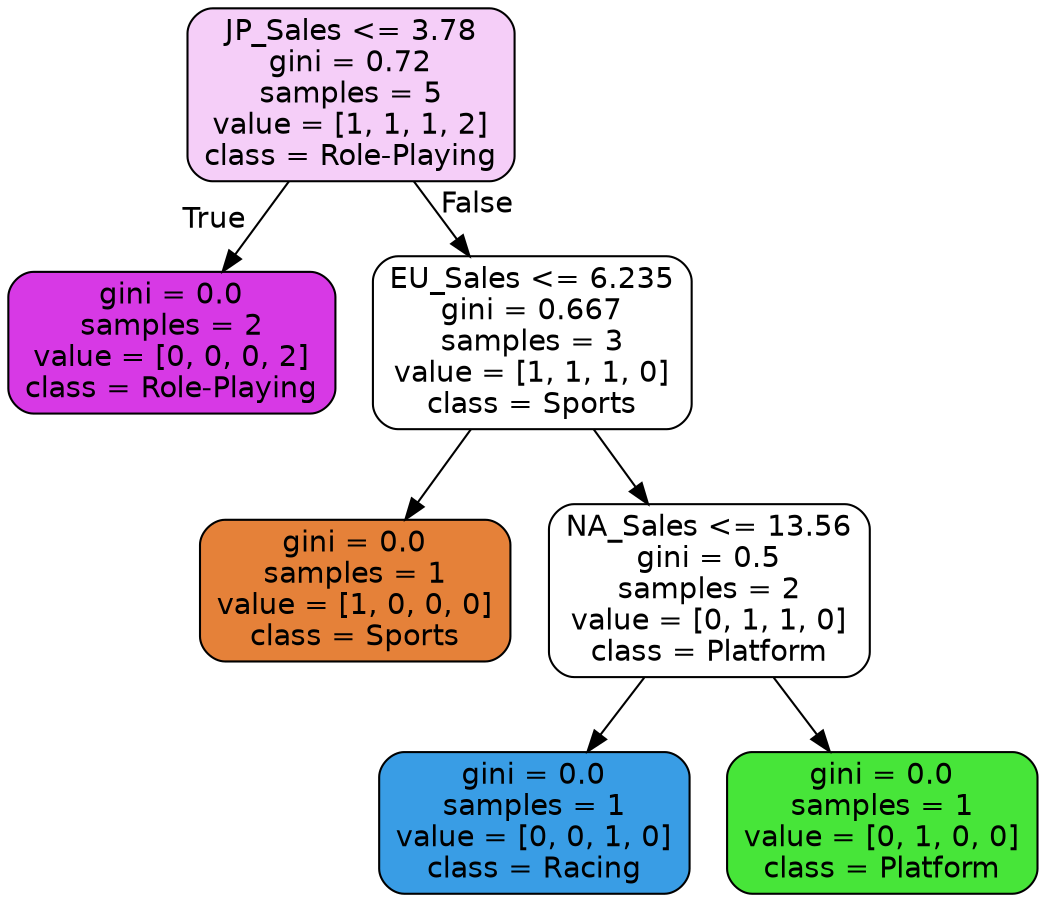 digraph Tree {
node [shape=box, style="filled, rounded", color="black", fontname="helvetica"] ;
edge [fontname="helvetica"] ;
0 [label="JP_Sales <= 3.78\ngini = 0.72\nsamples = 5\nvalue = [1, 1, 1, 2]\nclass = Role-Playing", fillcolor="#f5cef8"] ;
1 [label="gini = 0.0\nsamples = 2\nvalue = [0, 0, 0, 2]\nclass = Role-Playing", fillcolor="#d739e5"] ;
0 -> 1 [labeldistance=2.5, labelangle=45, headlabel="True"] ;
2 [label="EU_Sales <= 6.235\ngini = 0.667\nsamples = 3\nvalue = [1, 1, 1, 0]\nclass = Sports", fillcolor="#ffffff"] ;
0 -> 2 [labeldistance=2.5, labelangle=-45, headlabel="False"] ;
3 [label="gini = 0.0\nsamples = 1\nvalue = [1, 0, 0, 0]\nclass = Sports", fillcolor="#e58139"] ;
2 -> 3 ;
4 [label="NA_Sales <= 13.56\ngini = 0.5\nsamples = 2\nvalue = [0, 1, 1, 0]\nclass = Platform", fillcolor="#ffffff"] ;
2 -> 4 ;
5 [label="gini = 0.0\nsamples = 1\nvalue = [0, 0, 1, 0]\nclass = Racing", fillcolor="#399de5"] ;
4 -> 5 ;
6 [label="gini = 0.0\nsamples = 1\nvalue = [0, 1, 0, 0]\nclass = Platform", fillcolor="#47e539"] ;
4 -> 6 ;
}